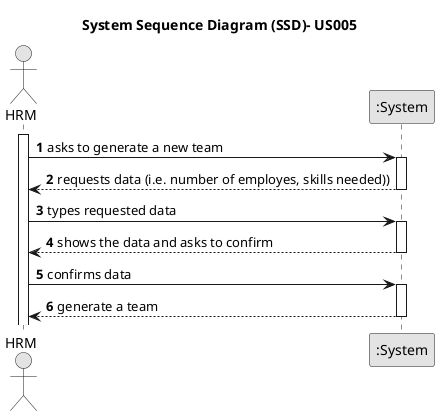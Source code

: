 @startuml
skinparam monochrome true
skinparam packageStyle rectangle
skinparam shadowing false

title System Sequence Diagram (SSD)- US005

autonumber

actor "HRM" as Employee
participant ":System" as System

activate Employee

    Employee -> System : asks to generate a new team
    activate System

        System --> Employee : requests data (i.e. number of employes, skills needed))
    deactivate System

    Employee -> System : types requested data
    activate System

        System --> Employee : shows the data and asks to confirm
    deactivate System

    Employee -> System : confirms data
    activate System



        System --> Employee : generate a team
    deactivate System

@enduml